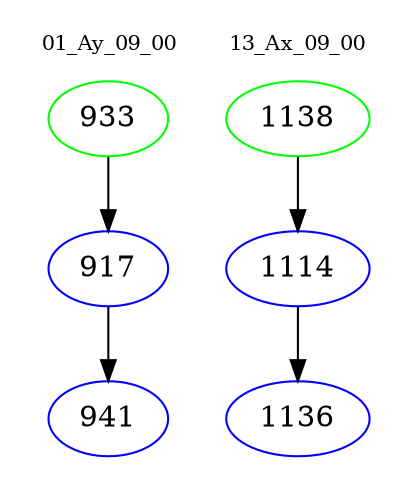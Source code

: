 digraph{
subgraph cluster_0 {
color = white
label = "01_Ay_09_00";
fontsize=10;
T0_933 [label="933", color="green"]
T0_933 -> T0_917 [color="black"]
T0_917 [label="917", color="blue"]
T0_917 -> T0_941 [color="black"]
T0_941 [label="941", color="blue"]
}
subgraph cluster_1 {
color = white
label = "13_Ax_09_00";
fontsize=10;
T1_1138 [label="1138", color="green"]
T1_1138 -> T1_1114 [color="black"]
T1_1114 [label="1114", color="blue"]
T1_1114 -> T1_1136 [color="black"]
T1_1136 [label="1136", color="blue"]
}
}
